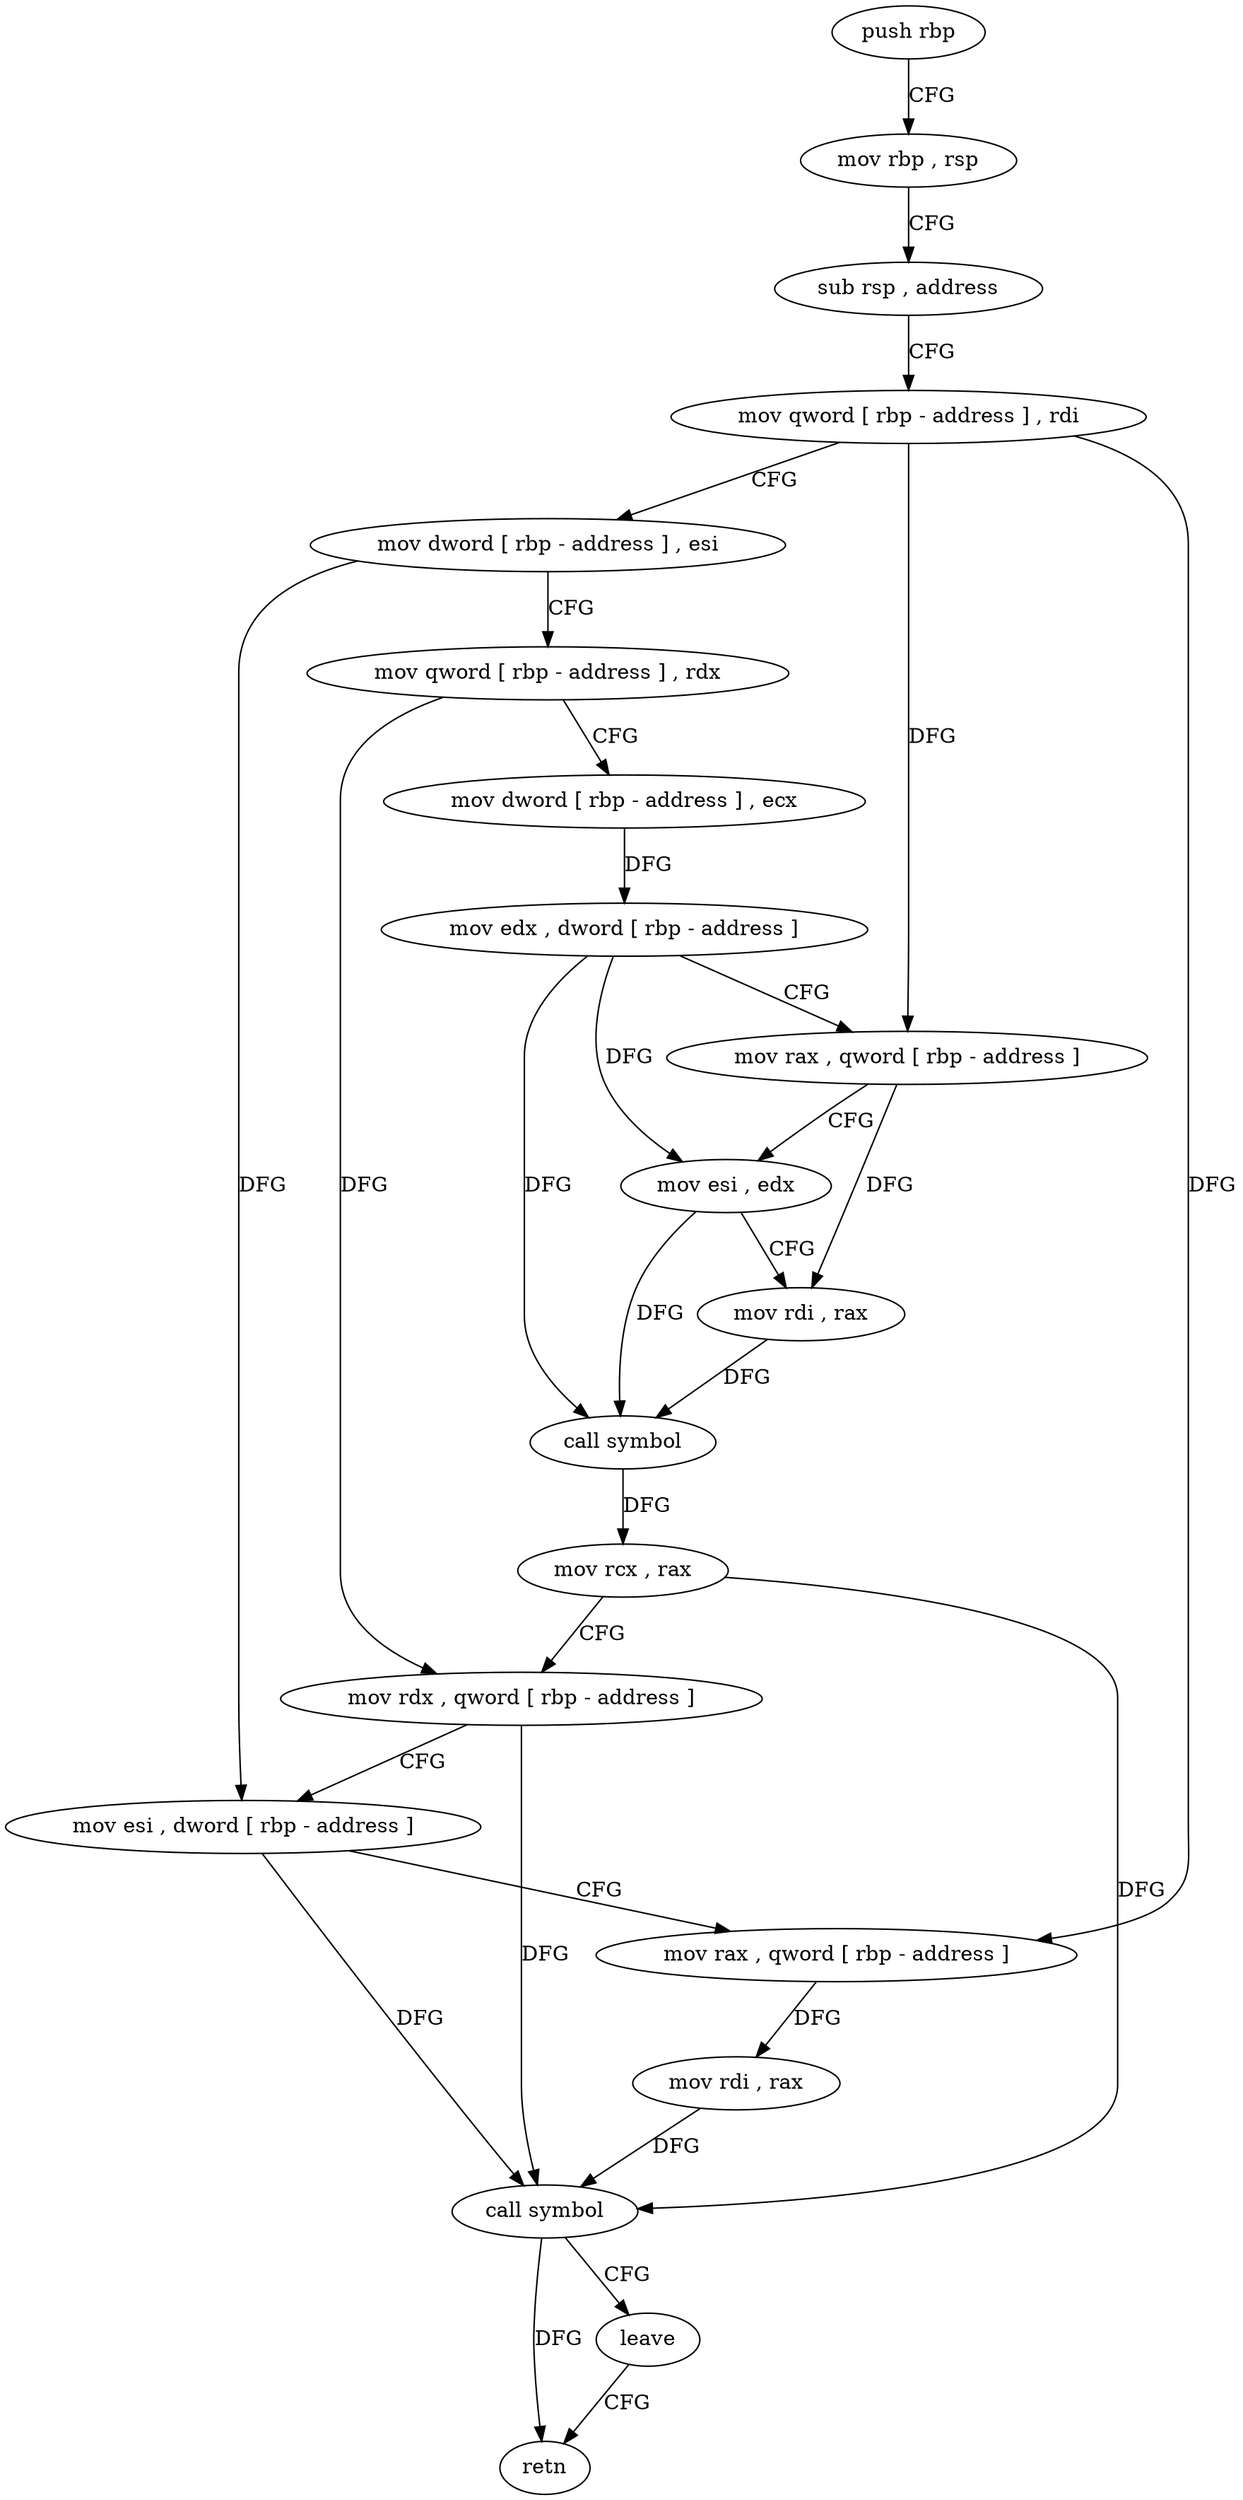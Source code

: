 digraph "func" {
"81859" [label = "push rbp" ]
"81860" [label = "mov rbp , rsp" ]
"81863" [label = "sub rsp , address" ]
"81867" [label = "mov qword [ rbp - address ] , rdi" ]
"81871" [label = "mov dword [ rbp - address ] , esi" ]
"81874" [label = "mov qword [ rbp - address ] , rdx" ]
"81878" [label = "mov dword [ rbp - address ] , ecx" ]
"81881" [label = "mov edx , dword [ rbp - address ]" ]
"81884" [label = "mov rax , qword [ rbp - address ]" ]
"81888" [label = "mov esi , edx" ]
"81890" [label = "mov rdi , rax" ]
"81893" [label = "call symbol" ]
"81898" [label = "mov rcx , rax" ]
"81901" [label = "mov rdx , qword [ rbp - address ]" ]
"81905" [label = "mov esi , dword [ rbp - address ]" ]
"81908" [label = "mov rax , qword [ rbp - address ]" ]
"81912" [label = "mov rdi , rax" ]
"81915" [label = "call symbol" ]
"81920" [label = "leave" ]
"81921" [label = "retn" ]
"81859" -> "81860" [ label = "CFG" ]
"81860" -> "81863" [ label = "CFG" ]
"81863" -> "81867" [ label = "CFG" ]
"81867" -> "81871" [ label = "CFG" ]
"81867" -> "81884" [ label = "DFG" ]
"81867" -> "81908" [ label = "DFG" ]
"81871" -> "81874" [ label = "CFG" ]
"81871" -> "81905" [ label = "DFG" ]
"81874" -> "81878" [ label = "CFG" ]
"81874" -> "81901" [ label = "DFG" ]
"81878" -> "81881" [ label = "DFG" ]
"81881" -> "81884" [ label = "CFG" ]
"81881" -> "81888" [ label = "DFG" ]
"81881" -> "81893" [ label = "DFG" ]
"81884" -> "81888" [ label = "CFG" ]
"81884" -> "81890" [ label = "DFG" ]
"81888" -> "81890" [ label = "CFG" ]
"81888" -> "81893" [ label = "DFG" ]
"81890" -> "81893" [ label = "DFG" ]
"81893" -> "81898" [ label = "DFG" ]
"81898" -> "81901" [ label = "CFG" ]
"81898" -> "81915" [ label = "DFG" ]
"81901" -> "81905" [ label = "CFG" ]
"81901" -> "81915" [ label = "DFG" ]
"81905" -> "81908" [ label = "CFG" ]
"81905" -> "81915" [ label = "DFG" ]
"81908" -> "81912" [ label = "DFG" ]
"81912" -> "81915" [ label = "DFG" ]
"81915" -> "81920" [ label = "CFG" ]
"81915" -> "81921" [ label = "DFG" ]
"81920" -> "81921" [ label = "CFG" ]
}
